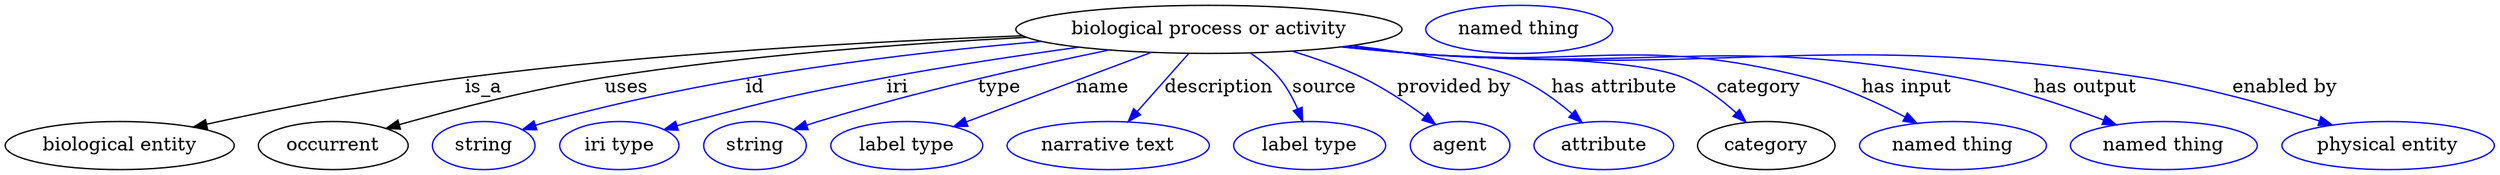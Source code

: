 digraph {
	graph [bb="0,0,1517.6,123"];
	node [label="\N"];
	"biological process or activity"	[height=0.5,
		label="biological process or activity",
		pos="736.24,105",
		width=3.1414];
	"biological entity"	[height=0.5,
		pos="68.244,18",
		width=1.8957];
	"biological process or activity" -> "biological entity"	[label=is_a,
		lp="292.24,61.5",
		pos="e,113.14,31.665 626.76,100.3 534.26,96.05 398.49,87.16 281.24,69 226.86,60.576 165.81,45.672 123.06,34.321"];
	occurrent	[height=0.5,
		pos="198.24,18",
		width=1.2277];
	"biological process or activity" -> occurrent	[label=uses,
		lp="380.24,61.5",
		pos="e,230.36,30.568 629.65,98.949 555.8,94.211 455.46,85.309 368.24,69 323.66,60.662 274.04,45.342 239.97,33.849"];
	id	[color=blue,
		height=0.5,
		label=string,
		pos="291.24,18",
		width=0.84854];
	"biological process or activity" -> id	[color=blue,
		label=id,
		lp="456.74,61.5",
		pos="e,314.69,29.713 638.05,96.068 554.74,87.331 432.9,69.779 331.24,36 328.86,35.209 326.43,34.336 323.99,33.417",
		style=solid];
	iri	[color=blue,
		height=0.5,
		label="iri type",
		pos="376.24,18",
		width=1.011];
	"biological process or activity" -> iri	[color=blue,
		label=iri,
		lp="548.74,61.5",
		pos="e,403.7,29.846 659.45,91.743 623.68,85.625 580.63,77.68 542.24,69 487.87,56.706 474.27,53.202 421.24,36 418.65,35.159 415.99,34.257 \
413.32,33.322",
		style=solid];
	type	[color=blue,
		height=0.5,
		label=string,
		pos="461.24,18",
		width=0.84854];
	"biological process or activity" -> type	[color=blue,
		label=type,
		lp="609.24,61.5",
		pos="e,485.2,29.642 677.57,89.47 629.58,77.006 560.25,57.663 501.24,36 499.03,35.188 496.77,34.322 494.49,33.426",
		style=solid];
	name	[color=blue,
		height=0.5,
		label="label type",
		pos="555.24,18",
		width=1.2638];
	"biological process or activity" -> name	[color=blue,
		label=name,
		lp="672.74,61.5",
		pos="e,583.35,32.2 701.77,87.812 670.5,73.126 624.51,51.528 592.42,36.459",
		style=solid];
	description	[color=blue,
		height=0.5,
		label="narrative text",
		pos="676.24,18",
		width=1.6068];
	"biological process or activity" -> description	[color=blue,
		label=description,
		lp="740.74,61.5",
		pos="e,688.16,35.885 724.1,86.799 715.51,74.622 703.84,58.089 694.17,44.398",
		style=solid];
	source	[color=blue,
		height=0.5,
		label="label type",
		pos="797.24,18",
		width=1.2638];
	"biological process or activity" -> source	[color=blue,
		label=source,
		lp="802.24,61.5",
		pos="e,791.76,36.158 758.11,87.3 764.19,81.925 770.44,75.631 775.24,69 780.39,61.902 784.68,53.412 788.07,45.461",
		style=solid];
	"provided by"	[color=blue,
		height=0.5,
		label=agent,
		pos="890.24,18",
		width=0.83048];
	"biological process or activity" -> "provided by"	[color=blue,
		label="provided by",
		lp="880.24,61.5",
		pos="e,874.02,33.274 782.09,88.459 796,83.04 811.07,76.43 824.24,69 839,60.682 854.15,49.43 866.21,39.707",
		style=solid];
	"has attribute"	[color=blue,
		height=0.5,
		label=attribute,
		pos="978.24,18",
		width=1.1193];
	"biological process or activity" -> "has attribute"	[color=blue,
		label="has attribute",
		lp="974.74,61.5",
		pos="e,963.2,35 817.14,92.326 856.6,85.838 899.35,77.397 917.24,69 931.41,62.352 945.08,51.677 955.88,41.895",
		style=solid];
	category	[height=0.5,
		pos="1077.2,18",
		width=1.1374];
	"biological process or activity" -> category	[color=blue,
		label=category,
		lp="1061.7,61.5",
		pos="e,1061.7,34.905 817.58,92.411 831.16,90.55 845.09,88.685 858.24,87 926.6,78.244 948.4,94.945 1012.2,69 1027.7,62.728 1042.6,51.745 \
1054.2,41.668",
		style=solid];
	"has input"	[color=blue,
		height=0.5,
		label="named thing",
		pos="1191.2,18",
		width=1.5346];
	"biological process or activity" -> "has input"	[color=blue,
		label="has input",
		lp="1152.2,61.5",
		pos="e,1166.7,34.318 815.89,92.192 829.98,90.306 844.53,88.488 858.24,87 960.62,75.889 989.91,96.147 1089.2,69 1113.4,62.402 1138.7,50.059 \
1158,39.288",
		style=solid];
	"has output"	[color=blue,
		height=0.5,
		label="named thing",
		pos="1319.2,18",
		width=1.5346];
	"biological process or activity" -> "has output"	[color=blue,
		label="has output",
		lp="1260.7,61.5",
		pos="e,1288.5,33.093 815.21,92.024 829.51,90.133 844.3,88.357 858.24,87 1001.3,73.067 1040.4,97.795 1181.2,69 1215.2,62.068 1251.9,48.418 \
1279,37.129",
		style=solid];
	"enabled by"	[color=blue,
		height=0.5,
		label="physical entity",
		pos="1455.2,18",
		width=1.7332];
	"biological process or activity" -> "enabled by"	[color=blue,
		label="enabled by",
		lp="1382.2,61.5",
		pos="e,1419.9,32.828 814.54,91.944 829.04,90.037 844.08,88.277 858.24,87 1051,69.627 1102.5,101.81 1293.2,69 1333.7,62.036 1378.2,47.804 \
1410.3,36.299",
		style=solid];
	"named thing_category"	[color=blue,
		height=0.5,
		label="named thing",
		pos="922.24,105",
		width=1.5346];
}
